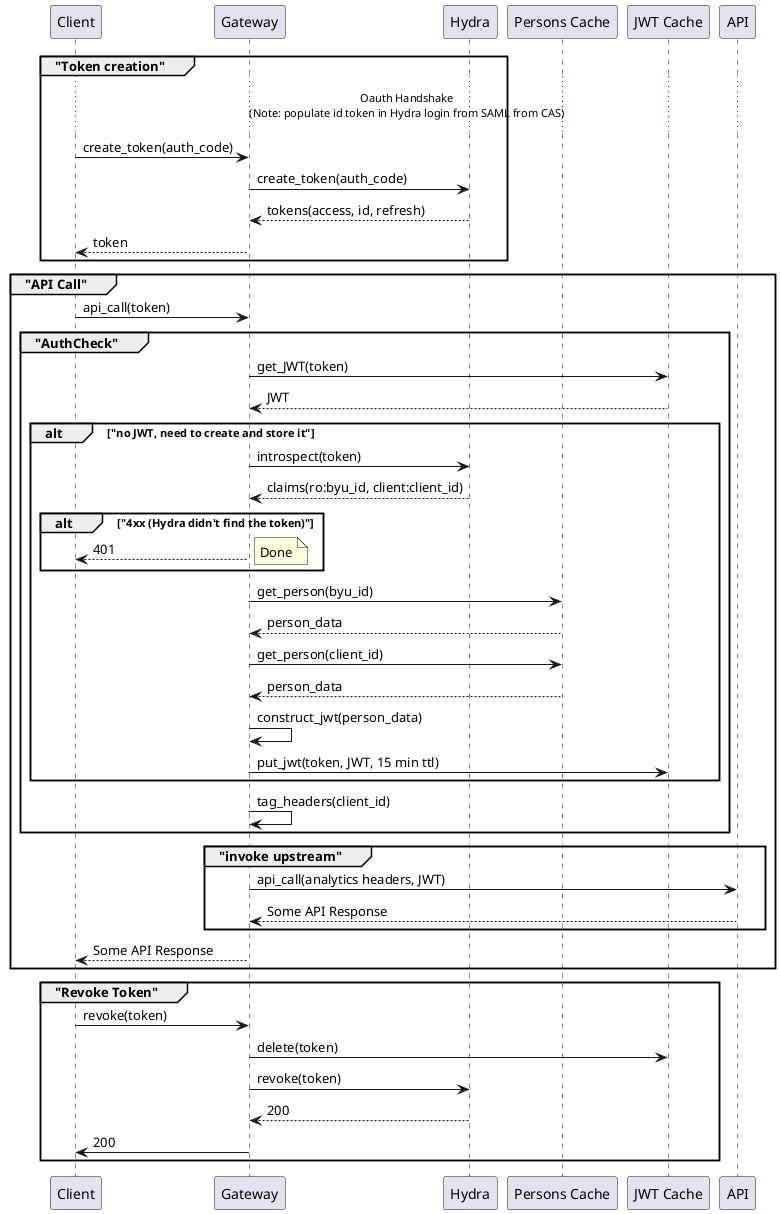 @startuml tyk-token-and-jwt

participant Client as client
participant Gateway as gw
participant Hydra as hydra
participant "Persons Cache" as persons
participant "JWT Cache" as jwt
participant API as api

group "Token creation"
    ...Oauth Handshake\n(Note: populate id token in Hydra login from SAML from CAS)...
    client -> gw : create_token(auth_code)
    gw -> hydra : create_token(auth_code)
    hydra --> gw : tokens(access, id, refresh)
    gw --> client : token
end

group "API Call"
    client -> gw : api_call(token)
    group "AuthCheck"
        gw -> jwt : get_JWT(token)
        jwt --> gw : JWT
        alt "no JWT, need to create and store it"
            gw -> hydra : introspect(token)
            hydra --> gw : claims(ro:byu_id, client:client_id)
            alt "4xx (Hydra didn't find the token)"
                gw --> client : 401
                note right: Done
            end
            gw -> persons : get_person(byu_id)
            persons --> gw : person_data
            gw -> persons : get_person(client_id)
            persons --> gw : person_data
            gw -> gw : construct_jwt(person_data)
            gw -> jwt : put_jwt(token, JWT, 15 min ttl)
        end
        gw -> gw : tag_headers(client_id)
    end
    group "invoke upstream"
        gw -> api : api_call(analytics headers, JWT)
        api --> gw : Some API Response
    end
    gw --> client : Some API Response
end

group "Revoke Token"
    client -> gw : revoke(token)
    gw -> jwt : delete(token)
    gw -> hydra : revoke(token)
    hydra --> gw : 200
    gw -> client : 200
end

@enduml